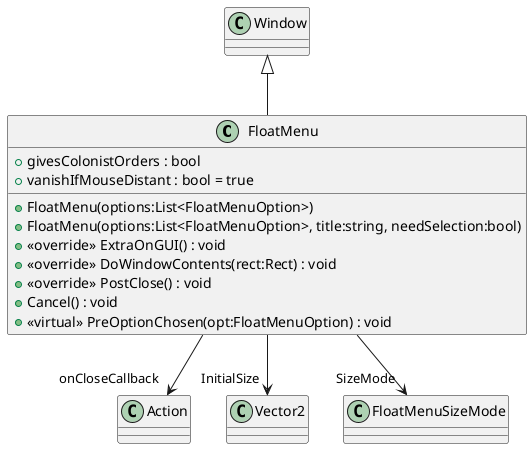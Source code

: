 @startuml
class FloatMenu {
    + givesColonistOrders : bool
    + vanishIfMouseDistant : bool = true
    + FloatMenu(options:List<FloatMenuOption>)
    + FloatMenu(options:List<FloatMenuOption>, title:string, needSelection:bool)
    + <<override>> ExtraOnGUI() : void
    + <<override>> DoWindowContents(rect:Rect) : void
    + <<override>> PostClose() : void
    + Cancel() : void
    + <<virtual>> PreOptionChosen(opt:FloatMenuOption) : void
}
Window <|-- FloatMenu
FloatMenu --> "onCloseCallback" Action
FloatMenu --> "InitialSize" Vector2
FloatMenu --> "SizeMode" FloatMenuSizeMode
@enduml
